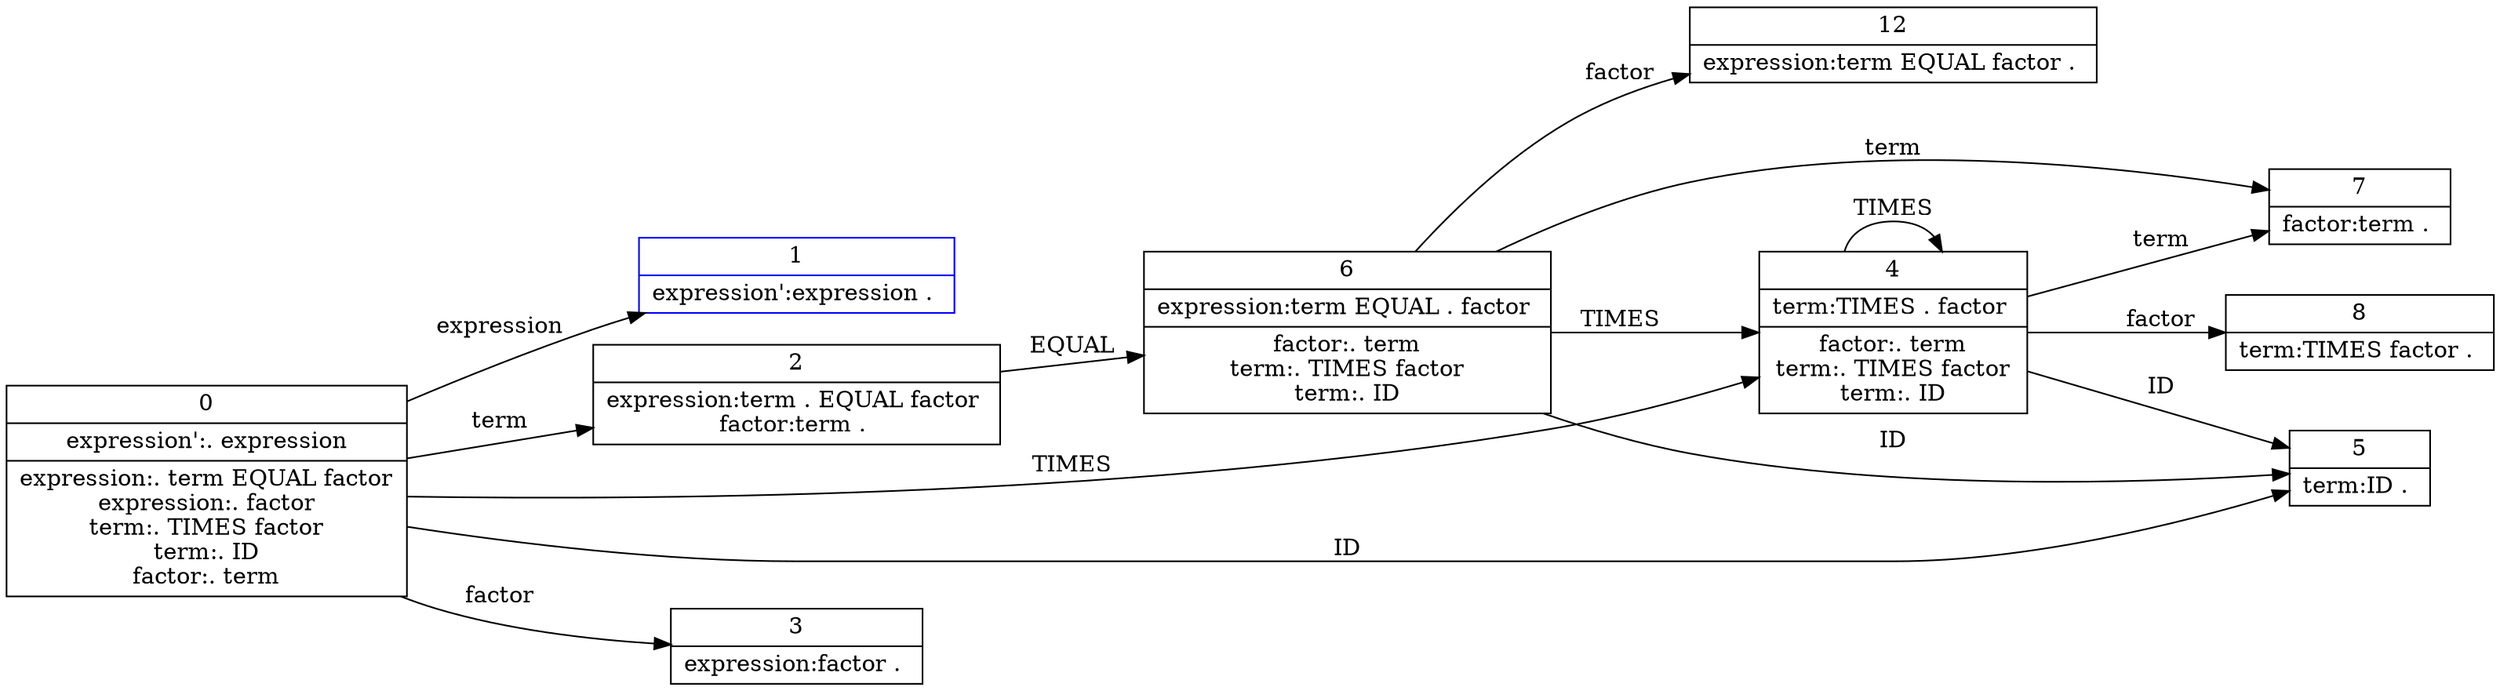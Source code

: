 digraph automata1 {
	node [shape=record]
	rankdir=LR
	0 [label="0 | expression':. expression\n|expression:. term EQUAL factor\nexpression:. factor\nterm:. TIMES factor\nterm:. ID\nfactor:. term\n"]
	1 [label="1 | expression':expression . \n" color=blue]
	2 [label="2 | expression:term . EQUAL factor \nfactor:term . \n"]
	3 [label="3 | expression:factor . \n"]
	4 [label="4 | term:TIMES . factor \n|factor:. term\nterm:. TIMES factor\nterm:. ID\n"]
	5 [label="5 | term:ID . \n"]
	6 [label="6 | expression:term EQUAL . factor \n|factor:. term\nterm:. TIMES factor\nterm:. ID\n"]
	7 [label="7 | factor:term . \n"]
	8 [label="8 | term:TIMES factor . \n"]
	12 [label="12 | expression:term EQUAL factor . \n"]
	0 -> 1 [label=expression]
	0 -> 2 [label=term]
	0 -> 3 [label=factor]
	0 -> 4 [label=TIMES]
	0 -> 5 [label=ID]
	2 -> 6 [label=EQUAL]
	4 -> 7 [label=term]
	4 -> 8 [label=factor]
	4 -> 4 [label=TIMES]
	4 -> 5 [label=ID]
	6 -> 7 [label=term]
	6 -> 12 [label=factor]
	6 -> 4 [label=TIMES]
	6 -> 5 [label=ID]
}
